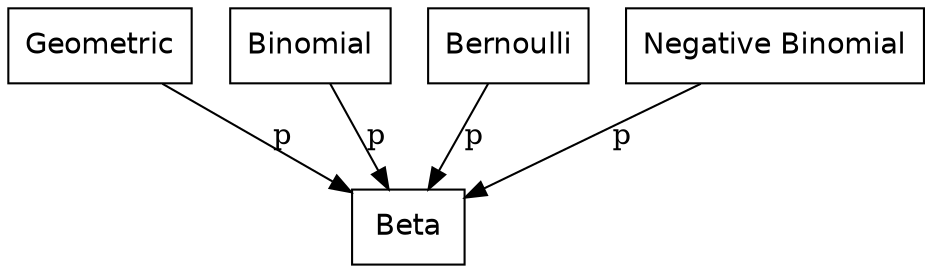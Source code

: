 digraph conjugate_beta {
  node[shape = box, fontname = Helvetica]
  geometric[label = Geometric]
  beta[label = Beta]
  binomial[label = Binomial]
  bernoulli[label = Bernoulli]
  negbin[label = "Negative Binomial"]

  geometric -> beta [label = "p"]
  binomial -> beta [label = "p"]
  negbin -> beta [label = "p"]
  bernoulli -> beta [label = "p"]
}
